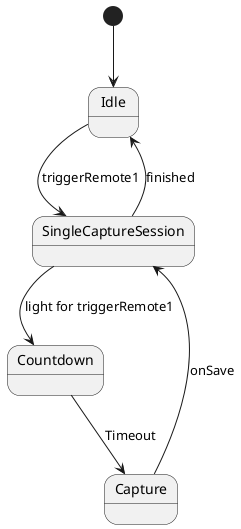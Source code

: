 @startuml

[*] --> Idle

Idle --> SingleCaptureSession : triggerRemote1
SingleCaptureSession --> Countdown : light for triggerRemote1
Countdown --> Capture : Timeout
Capture --> SingleCaptureSession : onSave
SingleCaptureSession --> Idle : finished

@enduml
